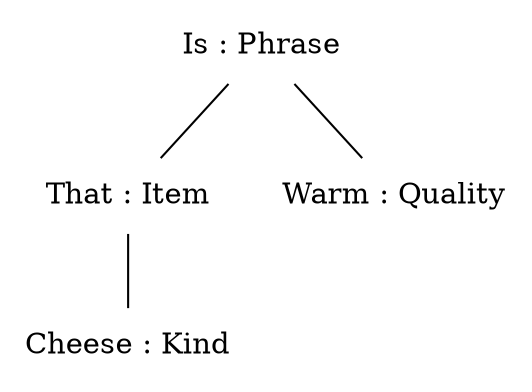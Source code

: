 graph {
n0[label = "Is : Phrase", style = "solid", shape = "plaintext"] ;
n0_0[label = "That : Item", style = "solid", shape = "plaintext"] ;
n0 -- n0_0 [style = "solid"];
n0_0_0[label = "Cheese : Kind", style = "solid", shape = "plaintext"] ;
n0_0 -- n0_0_0 [style = "solid"];
n1_0[label = "Warm : Quality", style = "solid", shape = "plaintext"] ;
n0 -- n1_0 [style = "solid"];
}